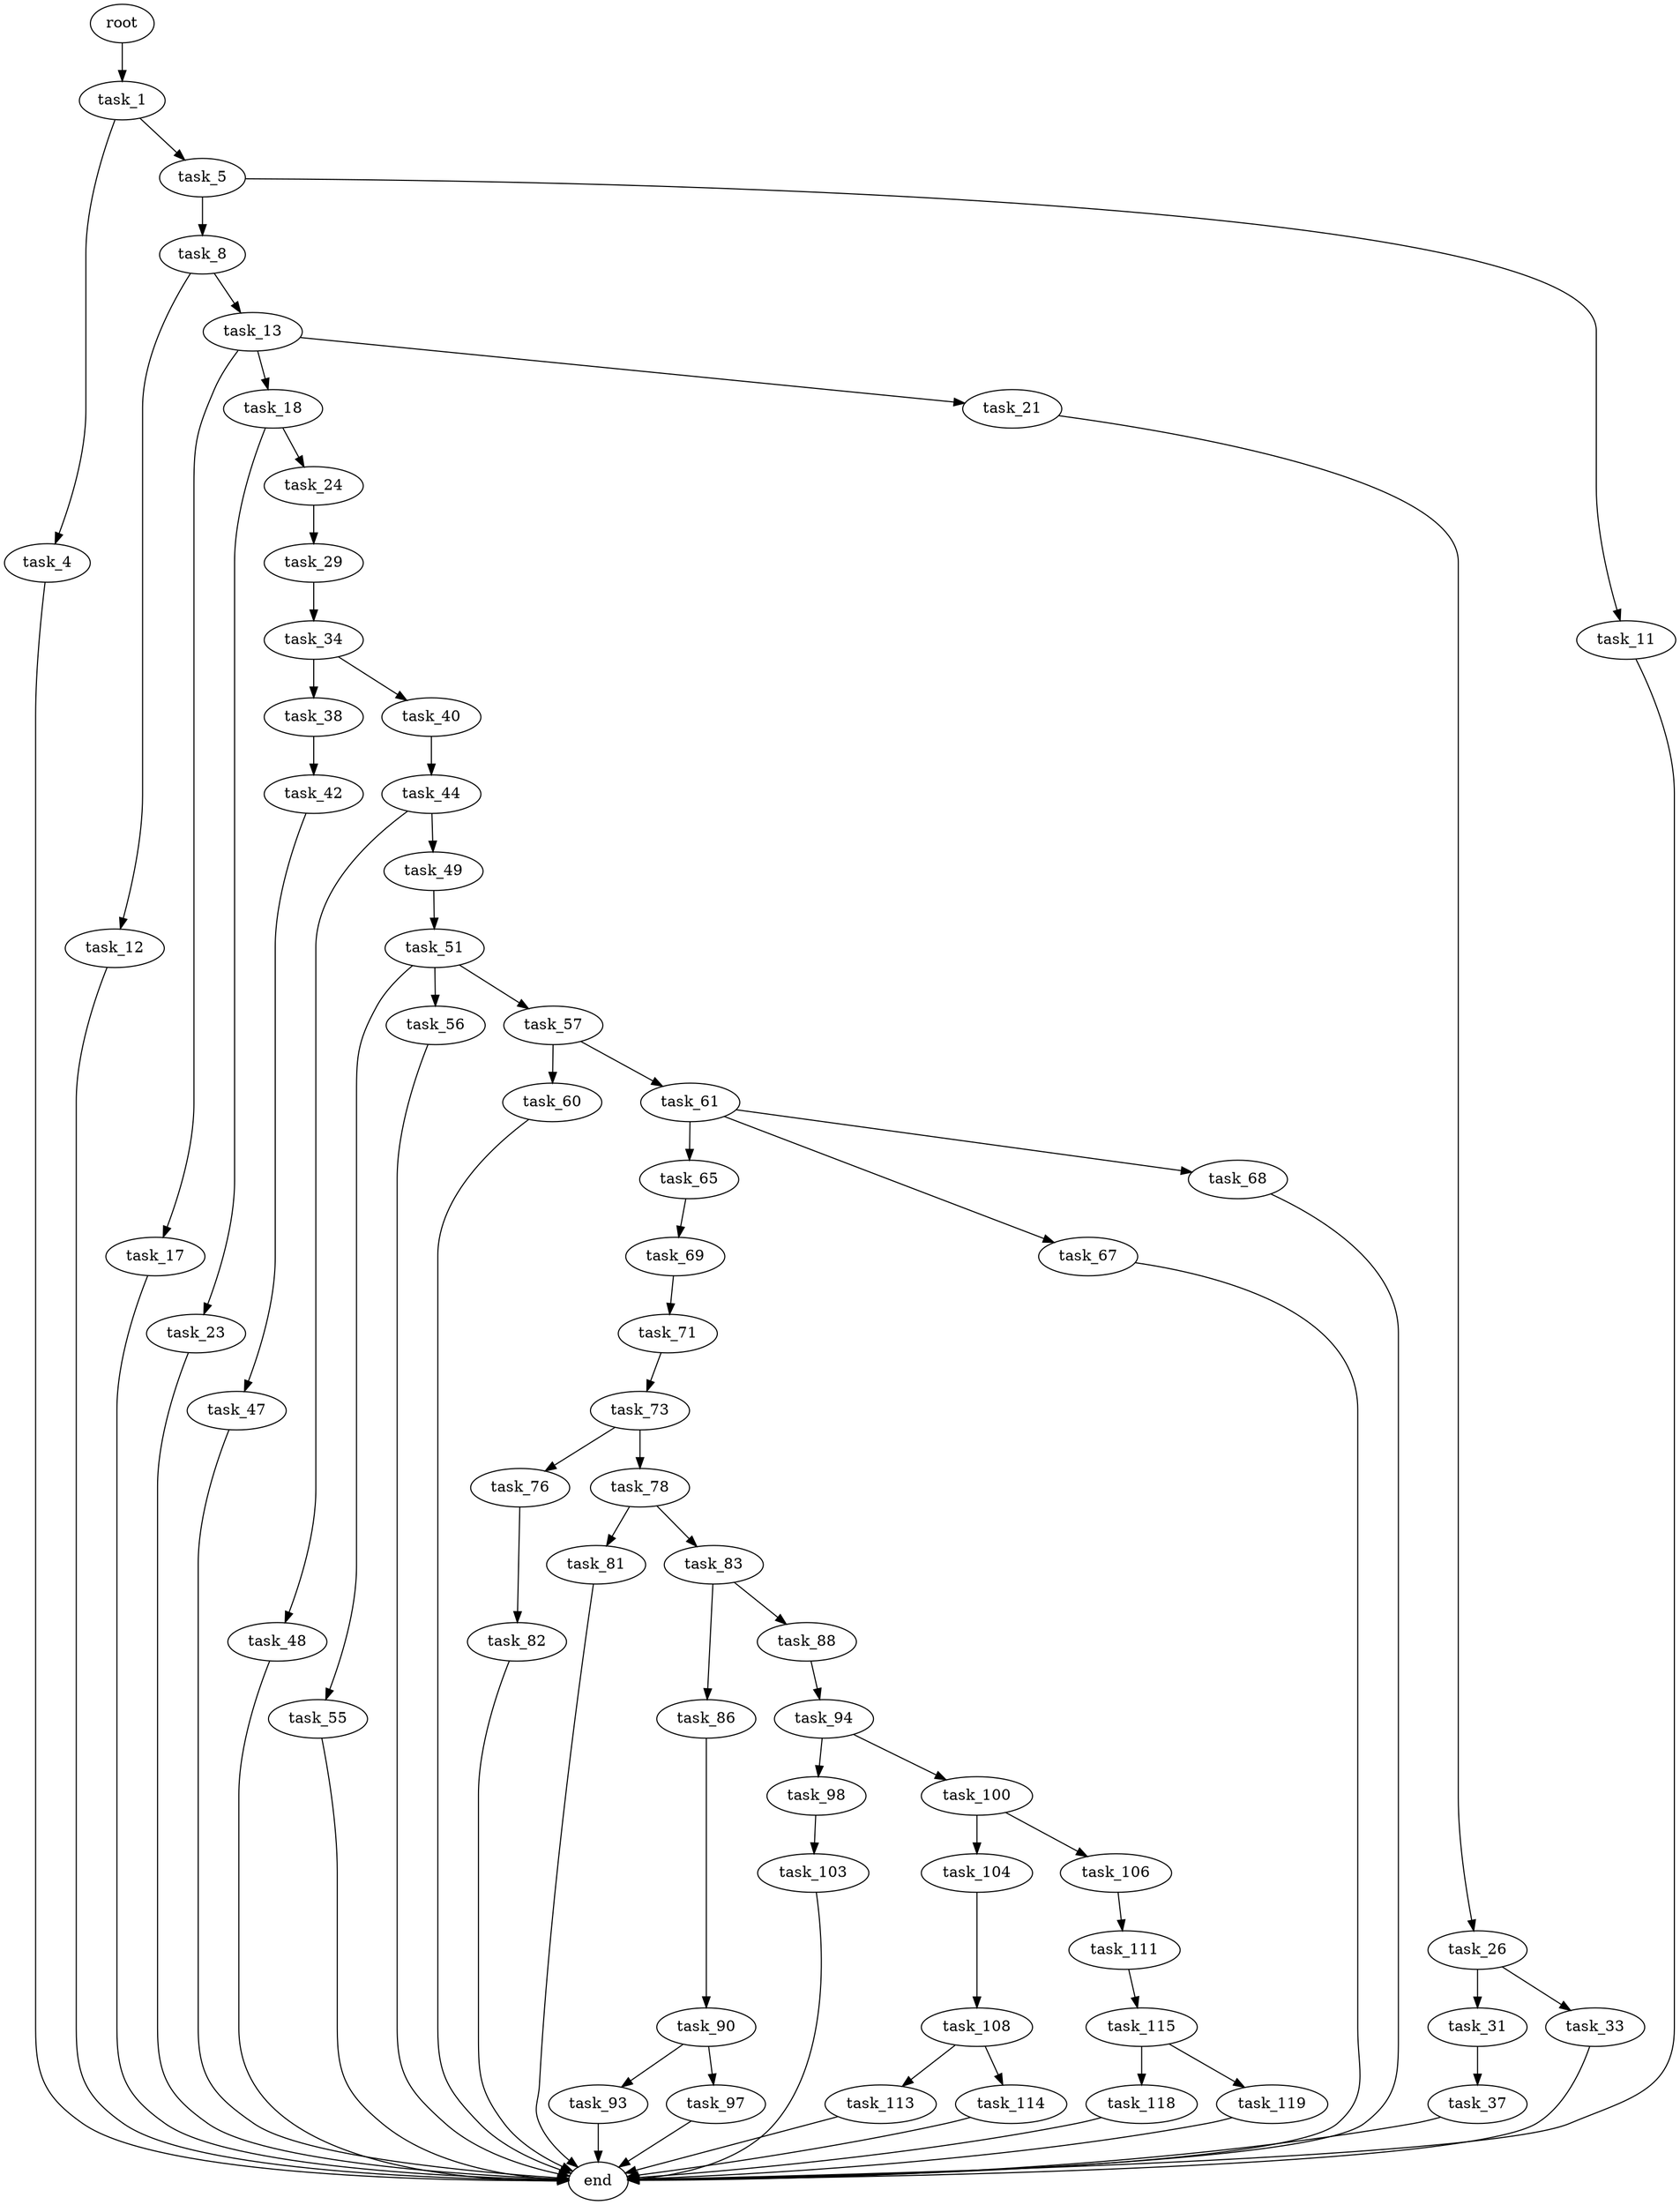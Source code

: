 digraph G {
  root [size="0.000000"];
  task_1 [size="116251591225.000000"];
  task_4 [size="227019879376.000000"];
  task_5 [size="965756248630.000000"];
  end [size="0.000000"];
  task_8 [size="782757789696.000000"];
  task_11 [size="14255968169.000000"];
  task_12 [size="39292628686.000000"];
  task_13 [size="28991029248.000000"];
  task_17 [size="3177065238.000000"];
  task_18 [size="288892819.000000"];
  task_21 [size="782757789696.000000"];
  task_23 [size="501433034752.000000"];
  task_24 [size="4385645700.000000"];
  task_26 [size="368293445632.000000"];
  task_29 [size="549755813888.000000"];
  task_31 [size="3653151011.000000"];
  task_33 [size="637953679376.000000"];
  task_34 [size="26688958571.000000"];
  task_37 [size="1073741824000.000000"];
  task_38 [size="15326003395.000000"];
  task_40 [size="549755813888.000000"];
  task_42 [size="15388234945.000000"];
  task_44 [size="18524688116.000000"];
  task_47 [size="782757789696.000000"];
  task_48 [size="549755813888.000000"];
  task_49 [size="8589934592.000000"];
  task_51 [size="37293118814.000000"];
  task_55 [size="45690032664.000000"];
  task_56 [size="1073741824000.000000"];
  task_57 [size="655677270494.000000"];
  task_60 [size="288620136423.000000"];
  task_61 [size="368293445632.000000"];
  task_65 [size="272032546472.000000"];
  task_67 [size="549755813888.000000"];
  task_68 [size="441858033614.000000"];
  task_69 [size="3650022635.000000"];
  task_71 [size="1073741824000.000000"];
  task_73 [size="494794492331.000000"];
  task_76 [size="195399657708.000000"];
  task_78 [size="782757789696.000000"];
  task_82 [size="644192466318.000000"];
  task_81 [size="2514643632.000000"];
  task_83 [size="134217728000.000000"];
  task_86 [size="63861891495.000000"];
  task_88 [size="12639209261.000000"];
  task_90 [size="117558220701.000000"];
  task_94 [size="30156947216.000000"];
  task_93 [size="1073741824000.000000"];
  task_97 [size="1691056182.000000"];
  task_98 [size="33074797794.000000"];
  task_100 [size="28991029248.000000"];
  task_103 [size="368293445632.000000"];
  task_104 [size="7615023946.000000"];
  task_106 [size="1073741824000.000000"];
  task_108 [size="4068279998.000000"];
  task_111 [size="101090083036.000000"];
  task_113 [size="1122060098751.000000"];
  task_114 [size="8034210472.000000"];
  task_115 [size="28991029248.000000"];
  task_118 [size="1073741824000.000000"];
  task_119 [size="782757789696.000000"];

  root -> task_1 [size="1.000000"];
  task_1 -> task_4 [size="411041792.000000"];
  task_1 -> task_5 [size="411041792.000000"];
  task_4 -> end [size="1.000000"];
  task_5 -> task_8 [size="679477248.000000"];
  task_5 -> task_11 [size="679477248.000000"];
  task_8 -> task_12 [size="679477248.000000"];
  task_8 -> task_13 [size="679477248.000000"];
  task_11 -> end [size="1.000000"];
  task_12 -> end [size="1.000000"];
  task_13 -> task_17 [size="75497472.000000"];
  task_13 -> task_18 [size="75497472.000000"];
  task_13 -> task_21 [size="75497472.000000"];
  task_17 -> end [size="1.000000"];
  task_18 -> task_23 [size="33554432.000000"];
  task_18 -> task_24 [size="33554432.000000"];
  task_21 -> task_26 [size="679477248.000000"];
  task_23 -> end [size="1.000000"];
  task_24 -> task_29 [size="209715200.000000"];
  task_26 -> task_31 [size="411041792.000000"];
  task_26 -> task_33 [size="411041792.000000"];
  task_29 -> task_34 [size="536870912.000000"];
  task_31 -> task_37 [size="209715200.000000"];
  task_33 -> end [size="1.000000"];
  task_34 -> task_38 [size="33554432.000000"];
  task_34 -> task_40 [size="33554432.000000"];
  task_37 -> end [size="1.000000"];
  task_38 -> task_42 [size="301989888.000000"];
  task_40 -> task_44 [size="536870912.000000"];
  task_42 -> task_47 [size="301989888.000000"];
  task_44 -> task_48 [size="411041792.000000"];
  task_44 -> task_49 [size="411041792.000000"];
  task_47 -> end [size="1.000000"];
  task_48 -> end [size="1.000000"];
  task_49 -> task_51 [size="33554432.000000"];
  task_51 -> task_55 [size="679477248.000000"];
  task_51 -> task_56 [size="679477248.000000"];
  task_51 -> task_57 [size="679477248.000000"];
  task_55 -> end [size="1.000000"];
  task_56 -> end [size="1.000000"];
  task_57 -> task_60 [size="838860800.000000"];
  task_57 -> task_61 [size="838860800.000000"];
  task_60 -> end [size="1.000000"];
  task_61 -> task_65 [size="411041792.000000"];
  task_61 -> task_67 [size="411041792.000000"];
  task_61 -> task_68 [size="411041792.000000"];
  task_65 -> task_69 [size="411041792.000000"];
  task_67 -> end [size="1.000000"];
  task_68 -> end [size="1.000000"];
  task_69 -> task_71 [size="75497472.000000"];
  task_71 -> task_73 [size="838860800.000000"];
  task_73 -> task_76 [size="411041792.000000"];
  task_73 -> task_78 [size="411041792.000000"];
  task_76 -> task_82 [size="134217728.000000"];
  task_78 -> task_81 [size="679477248.000000"];
  task_78 -> task_83 [size="679477248.000000"];
  task_82 -> end [size="1.000000"];
  task_81 -> end [size="1.000000"];
  task_83 -> task_86 [size="209715200.000000"];
  task_83 -> task_88 [size="209715200.000000"];
  task_86 -> task_90 [size="75497472.000000"];
  task_88 -> task_94 [size="33554432.000000"];
  task_90 -> task_93 [size="209715200.000000"];
  task_90 -> task_97 [size="209715200.000000"];
  task_94 -> task_98 [size="838860800.000000"];
  task_94 -> task_100 [size="838860800.000000"];
  task_93 -> end [size="1.000000"];
  task_97 -> end [size="1.000000"];
  task_98 -> task_103 [size="838860800.000000"];
  task_100 -> task_104 [size="75497472.000000"];
  task_100 -> task_106 [size="75497472.000000"];
  task_103 -> end [size="1.000000"];
  task_104 -> task_108 [size="134217728.000000"];
  task_106 -> task_111 [size="838860800.000000"];
  task_108 -> task_113 [size="75497472.000000"];
  task_108 -> task_114 [size="75497472.000000"];
  task_111 -> task_115 [size="209715200.000000"];
  task_113 -> end [size="1.000000"];
  task_114 -> end [size="1.000000"];
  task_115 -> task_118 [size="75497472.000000"];
  task_115 -> task_119 [size="75497472.000000"];
  task_118 -> end [size="1.000000"];
  task_119 -> end [size="1.000000"];
}
